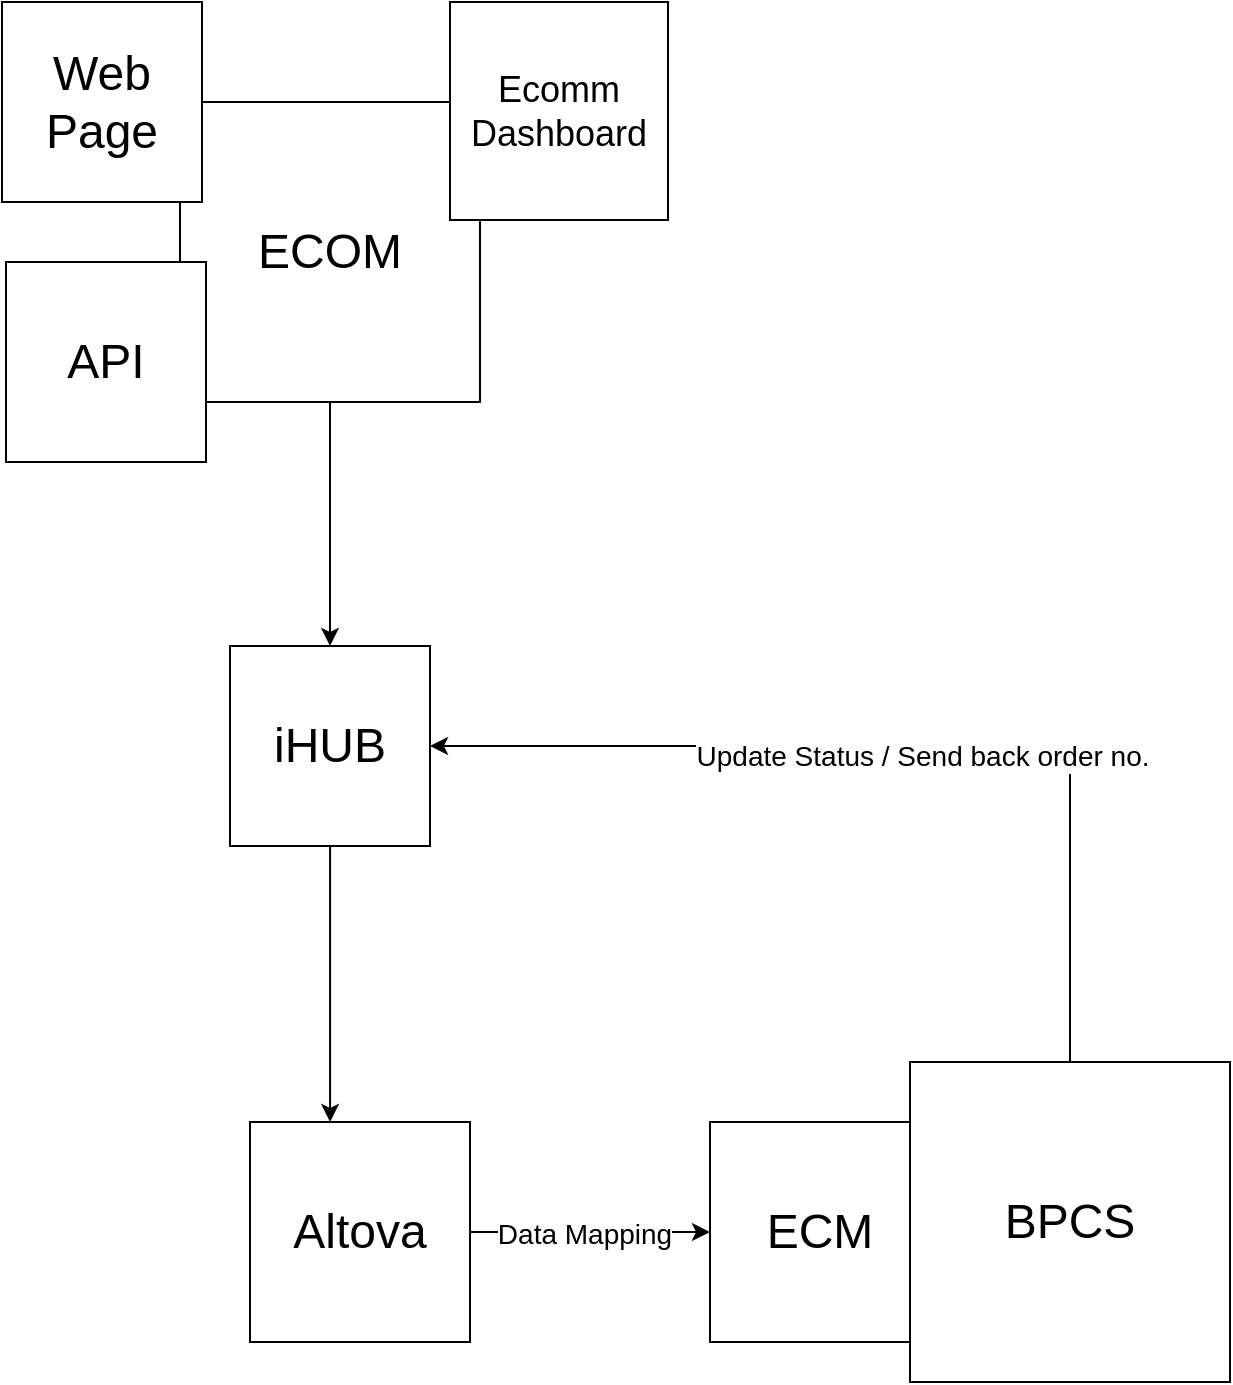 <mxfile version="21.6.8" type="github">
  <diagram name="Page-1" id="egqB1EmU3A-OH_6Vp7uE">
    <mxGraphModel dx="1197" dy="890" grid="1" gridSize="10" guides="1" tooltips="1" connect="1" arrows="1" fold="1" page="1" pageScale="1" pageWidth="850" pageHeight="1100" math="0" shadow="0">
      <root>
        <mxCell id="0" />
        <mxCell id="1" parent="0" />
        <mxCell id="DKltOH15mHQ1P_oiKvYV-3" style="edgeStyle=orthogonalEdgeStyle;rounded=0;orthogonalLoop=1;jettySize=auto;html=1;entryX=0;entryY=0.5;entryDx=0;entryDy=0;" edge="1" parent="1" source="DKltOH15mHQ1P_oiKvYV-1" target="DKltOH15mHQ1P_oiKvYV-2">
          <mxGeometry relative="1" as="geometry" />
        </mxCell>
        <mxCell id="DKltOH15mHQ1P_oiKvYV-14" value="&lt;font style=&quot;font-size: 14px;&quot;&gt;Data Mapping&lt;/font&gt;" style="edgeLabel;html=1;align=center;verticalAlign=middle;resizable=0;points=[];" vertex="1" connectable="0" parent="DKltOH15mHQ1P_oiKvYV-3">
          <mxGeometry x="-0.05" y="-1" relative="1" as="geometry">
            <mxPoint as="offset" />
          </mxGeometry>
        </mxCell>
        <mxCell id="DKltOH15mHQ1P_oiKvYV-1" value="&lt;font style=&quot;font-size: 24px;&quot;&gt;Altova&lt;/font&gt;" style="whiteSpace=wrap;html=1;aspect=fixed;" vertex="1" parent="1">
          <mxGeometry x="300" y="600" width="110" height="110" as="geometry" />
        </mxCell>
        <mxCell id="DKltOH15mHQ1P_oiKvYV-2" value="&lt;font style=&quot;font-size: 24px;&quot;&gt;ECM&lt;/font&gt;" style="whiteSpace=wrap;html=1;aspect=fixed;" vertex="1" parent="1">
          <mxGeometry x="530" y="600" width="110" height="110" as="geometry" />
        </mxCell>
        <mxCell id="DKltOH15mHQ1P_oiKvYV-15" style="edgeStyle=orthogonalEdgeStyle;rounded=0;orthogonalLoop=1;jettySize=auto;html=1;entryX=1;entryY=0.5;entryDx=0;entryDy=0;exitX=0.5;exitY=0;exitDx=0;exitDy=0;" edge="1" parent="1" source="DKltOH15mHQ1P_oiKvYV-4" target="DKltOH15mHQ1P_oiKvYV-9">
          <mxGeometry relative="1" as="geometry" />
        </mxCell>
        <mxCell id="DKltOH15mHQ1P_oiKvYV-16" value="&lt;font style=&quot;font-size: 14px;&quot;&gt;Update Status / Send back order no.&lt;/font&gt;" style="edgeLabel;html=1;align=center;verticalAlign=middle;resizable=0;points=[];" vertex="1" connectable="0" parent="DKltOH15mHQ1P_oiKvYV-15">
          <mxGeometry x="-0.029" y="5" relative="1" as="geometry">
            <mxPoint as="offset" />
          </mxGeometry>
        </mxCell>
        <mxCell id="DKltOH15mHQ1P_oiKvYV-4" value="&lt;font style=&quot;font-size: 24px;&quot;&gt;BPCS&lt;/font&gt;" style="whiteSpace=wrap;html=1;aspect=fixed;" vertex="1" parent="1">
          <mxGeometry x="630" y="570" width="160" height="160" as="geometry" />
        </mxCell>
        <mxCell id="DKltOH15mHQ1P_oiKvYV-18" style="edgeStyle=orthogonalEdgeStyle;rounded=0;orthogonalLoop=1;jettySize=auto;html=1;entryX=0.5;entryY=0;entryDx=0;entryDy=0;" edge="1" parent="1" source="DKltOH15mHQ1P_oiKvYV-5" target="DKltOH15mHQ1P_oiKvYV-9">
          <mxGeometry relative="1" as="geometry" />
        </mxCell>
        <mxCell id="DKltOH15mHQ1P_oiKvYV-5" value="&lt;font style=&quot;font-size: 24px;&quot;&gt;ECOM&lt;/font&gt;" style="whiteSpace=wrap;html=1;aspect=fixed;" vertex="1" parent="1">
          <mxGeometry x="265" y="90" width="150" height="150" as="geometry" />
        </mxCell>
        <mxCell id="DKltOH15mHQ1P_oiKvYV-7" value="&lt;font style=&quot;font-size: 24px;&quot;&gt;API&lt;/font&gt;" style="whiteSpace=wrap;html=1;aspect=fixed;" vertex="1" parent="1">
          <mxGeometry x="178" y="170" width="100" height="100" as="geometry" />
        </mxCell>
        <mxCell id="DKltOH15mHQ1P_oiKvYV-8" value="&lt;font style=&quot;font-size: 24px;&quot;&gt;Web Page&lt;/font&gt;" style="whiteSpace=wrap;html=1;aspect=fixed;" vertex="1" parent="1">
          <mxGeometry x="176" y="40" width="100" height="100" as="geometry" />
        </mxCell>
        <mxCell id="DKltOH15mHQ1P_oiKvYV-11" style="edgeStyle=orthogonalEdgeStyle;rounded=0;orthogonalLoop=1;jettySize=auto;html=1;entryX=0.364;entryY=0;entryDx=0;entryDy=0;entryPerimeter=0;" edge="1" parent="1" source="DKltOH15mHQ1P_oiKvYV-9" target="DKltOH15mHQ1P_oiKvYV-1">
          <mxGeometry relative="1" as="geometry" />
        </mxCell>
        <mxCell id="DKltOH15mHQ1P_oiKvYV-9" value="&lt;font style=&quot;font-size: 24px;&quot;&gt;iHUB&lt;/font&gt;" style="whiteSpace=wrap;html=1;aspect=fixed;" vertex="1" parent="1">
          <mxGeometry x="290" y="362" width="100" height="100" as="geometry" />
        </mxCell>
        <mxCell id="DKltOH15mHQ1P_oiKvYV-12" value="&lt;font style=&quot;font-size: 18px;&quot;&gt;Ecomm Dashboard&lt;/font&gt;" style="whiteSpace=wrap;html=1;aspect=fixed;" vertex="1" parent="1">
          <mxGeometry x="400" y="40" width="109" height="109" as="geometry" />
        </mxCell>
      </root>
    </mxGraphModel>
  </diagram>
</mxfile>
